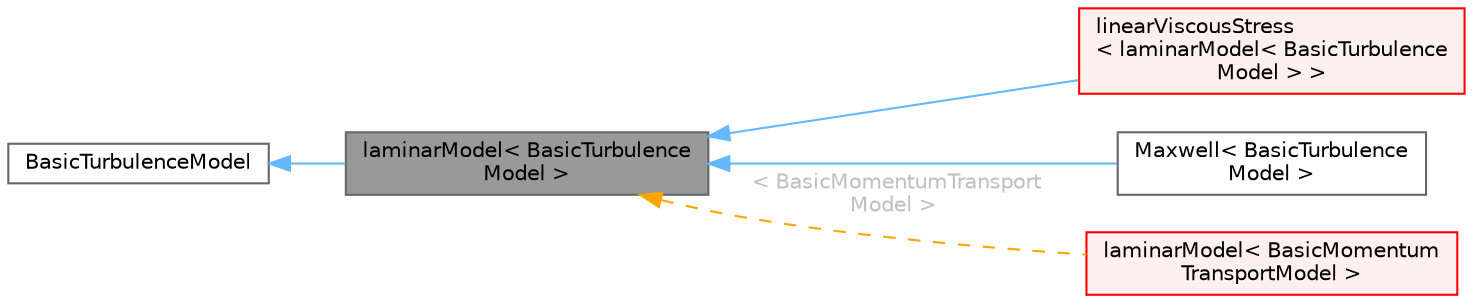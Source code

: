 digraph "laminarModel&lt; BasicTurbulenceModel &gt;"
{
 // LATEX_PDF_SIZE
  bgcolor="transparent";
  edge [fontname=Helvetica,fontsize=10,labelfontname=Helvetica,labelfontsize=10];
  node [fontname=Helvetica,fontsize=10,shape=box,height=0.2,width=0.4];
  rankdir="LR";
  Node1 [id="Node000001",label="laminarModel\< BasicTurbulence\lModel \>",height=0.2,width=0.4,color="gray40", fillcolor="grey60", style="filled", fontcolor="black",tooltip="Templated abstract base class for laminar transport models."];
  Node2 -> Node1 [id="edge1_Node000001_Node000002",dir="back",color="steelblue1",style="solid",tooltip=" "];
  Node2 [id="Node000002",label="BasicTurbulenceModel",height=0.2,width=0.4,color="gray40", fillcolor="white", style="filled",tooltip=" "];
  Node1 -> Node3 [id="edge2_Node000001_Node000003",dir="back",color="steelblue1",style="solid",tooltip=" "];
  Node3 [id="Node000003",label="linearViscousStress\l\< laminarModel\< BasicTurbulence\lModel \> \>",height=0.2,width=0.4,color="red", fillcolor="#FFF0F0", style="filled",URL="$classFoam_1_1linearViscousStress.html",tooltip=" "];
  Node1 -> Node5 [id="edge3_Node000001_Node000005",dir="back",color="steelblue1",style="solid",tooltip=" "];
  Node5 [id="Node000005",label="Maxwell\< BasicTurbulence\lModel \>",height=0.2,width=0.4,color="gray40", fillcolor="white", style="filled",URL="$classFoam_1_1laminarModels_1_1Maxwell.html",tooltip="Maxwell model for viscoelasticity using the upper-convected time derivative of the stress tensor...."];
  Node1 -> Node6 [id="edge4_Node000001_Node000006",dir="back",color="orange",style="dashed",tooltip=" ",label=" \< BasicMomentumTransport\lModel \>",fontcolor="grey" ];
  Node6 [id="Node000006",label="laminarModel\< BasicMomentum\lTransportModel \>",height=0.2,width=0.4,color="red", fillcolor="#FFF0F0", style="filled",URL="$classFoam_1_1laminarModel.html",tooltip=" "];
}
